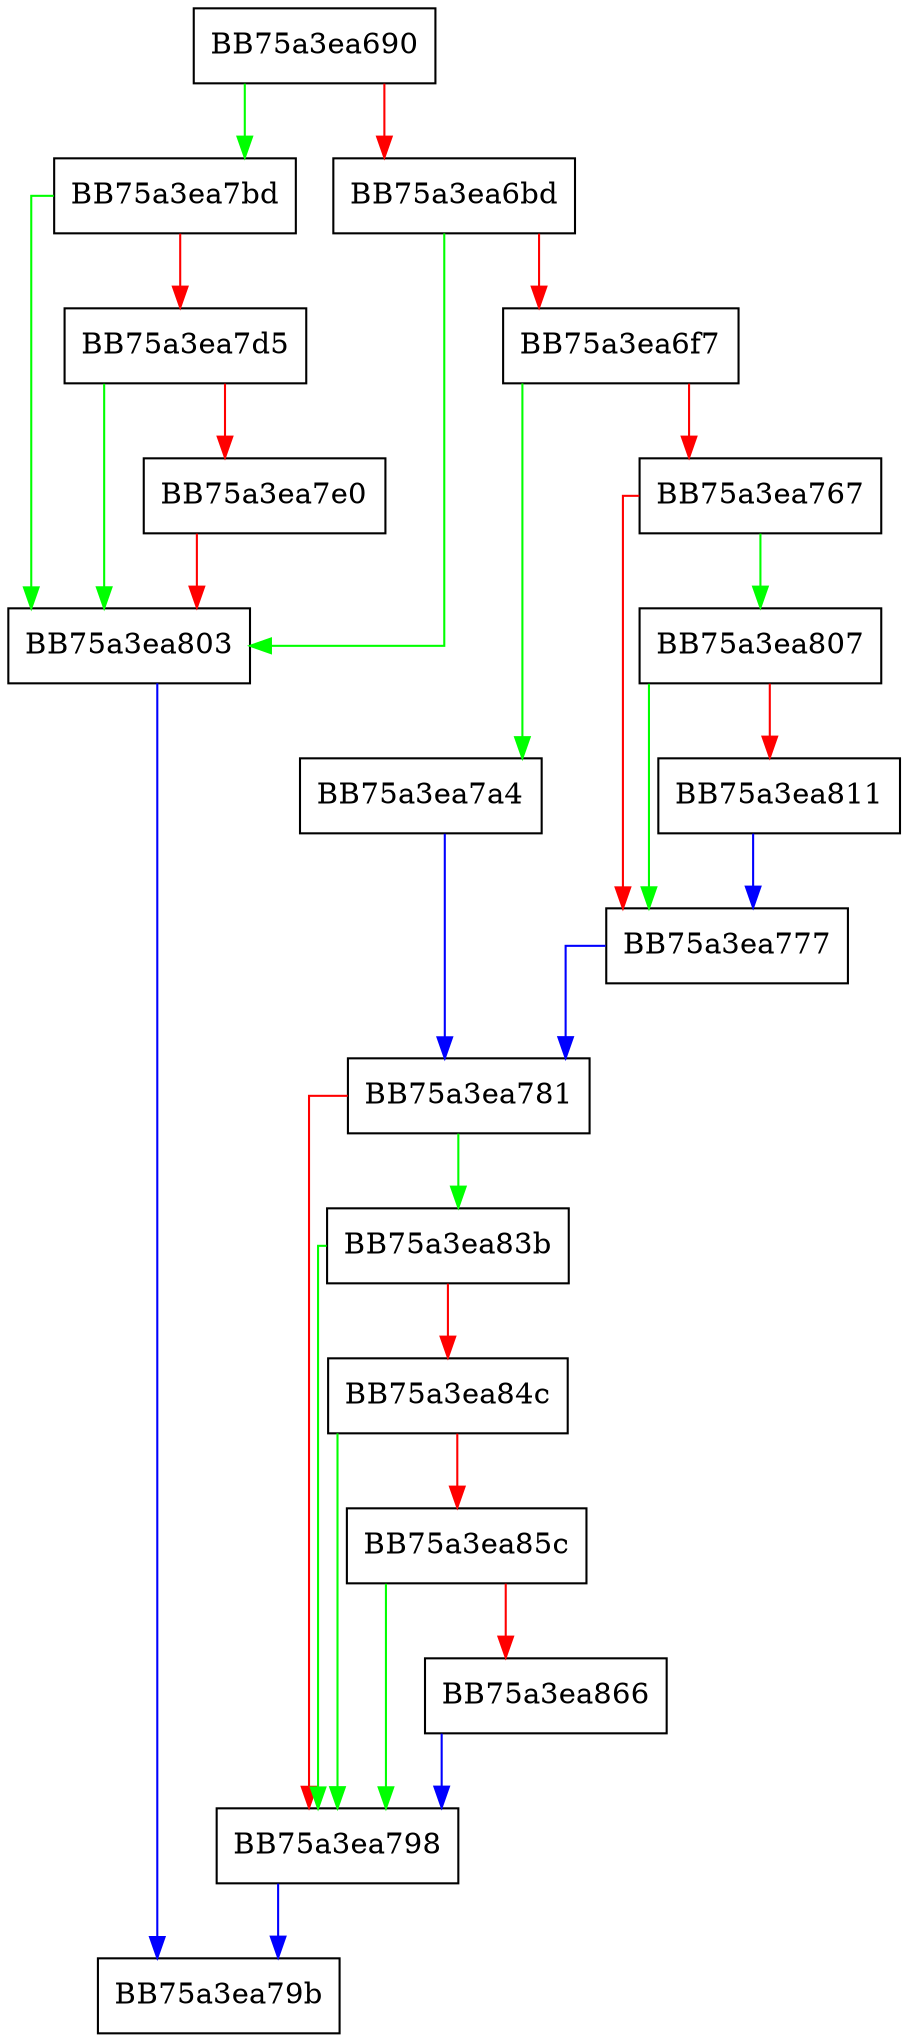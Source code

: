 digraph GetProcDetails {
  node [shape="box"];
  graph [splines=ortho];
  BB75a3ea690 -> BB75a3ea7bd [color="green"];
  BB75a3ea690 -> BB75a3ea6bd [color="red"];
  BB75a3ea6bd -> BB75a3ea803 [color="green"];
  BB75a3ea6bd -> BB75a3ea6f7 [color="red"];
  BB75a3ea6f7 -> BB75a3ea7a4 [color="green"];
  BB75a3ea6f7 -> BB75a3ea767 [color="red"];
  BB75a3ea767 -> BB75a3ea807 [color="green"];
  BB75a3ea767 -> BB75a3ea777 [color="red"];
  BB75a3ea777 -> BB75a3ea781 [color="blue"];
  BB75a3ea781 -> BB75a3ea83b [color="green"];
  BB75a3ea781 -> BB75a3ea798 [color="red"];
  BB75a3ea798 -> BB75a3ea79b [color="blue"];
  BB75a3ea7a4 -> BB75a3ea781 [color="blue"];
  BB75a3ea7bd -> BB75a3ea803 [color="green"];
  BB75a3ea7bd -> BB75a3ea7d5 [color="red"];
  BB75a3ea7d5 -> BB75a3ea803 [color="green"];
  BB75a3ea7d5 -> BB75a3ea7e0 [color="red"];
  BB75a3ea7e0 -> BB75a3ea803 [color="red"];
  BB75a3ea803 -> BB75a3ea79b [color="blue"];
  BB75a3ea807 -> BB75a3ea777 [color="green"];
  BB75a3ea807 -> BB75a3ea811 [color="red"];
  BB75a3ea811 -> BB75a3ea777 [color="blue"];
  BB75a3ea83b -> BB75a3ea798 [color="green"];
  BB75a3ea83b -> BB75a3ea84c [color="red"];
  BB75a3ea84c -> BB75a3ea798 [color="green"];
  BB75a3ea84c -> BB75a3ea85c [color="red"];
  BB75a3ea85c -> BB75a3ea798 [color="green"];
  BB75a3ea85c -> BB75a3ea866 [color="red"];
  BB75a3ea866 -> BB75a3ea798 [color="blue"];
}